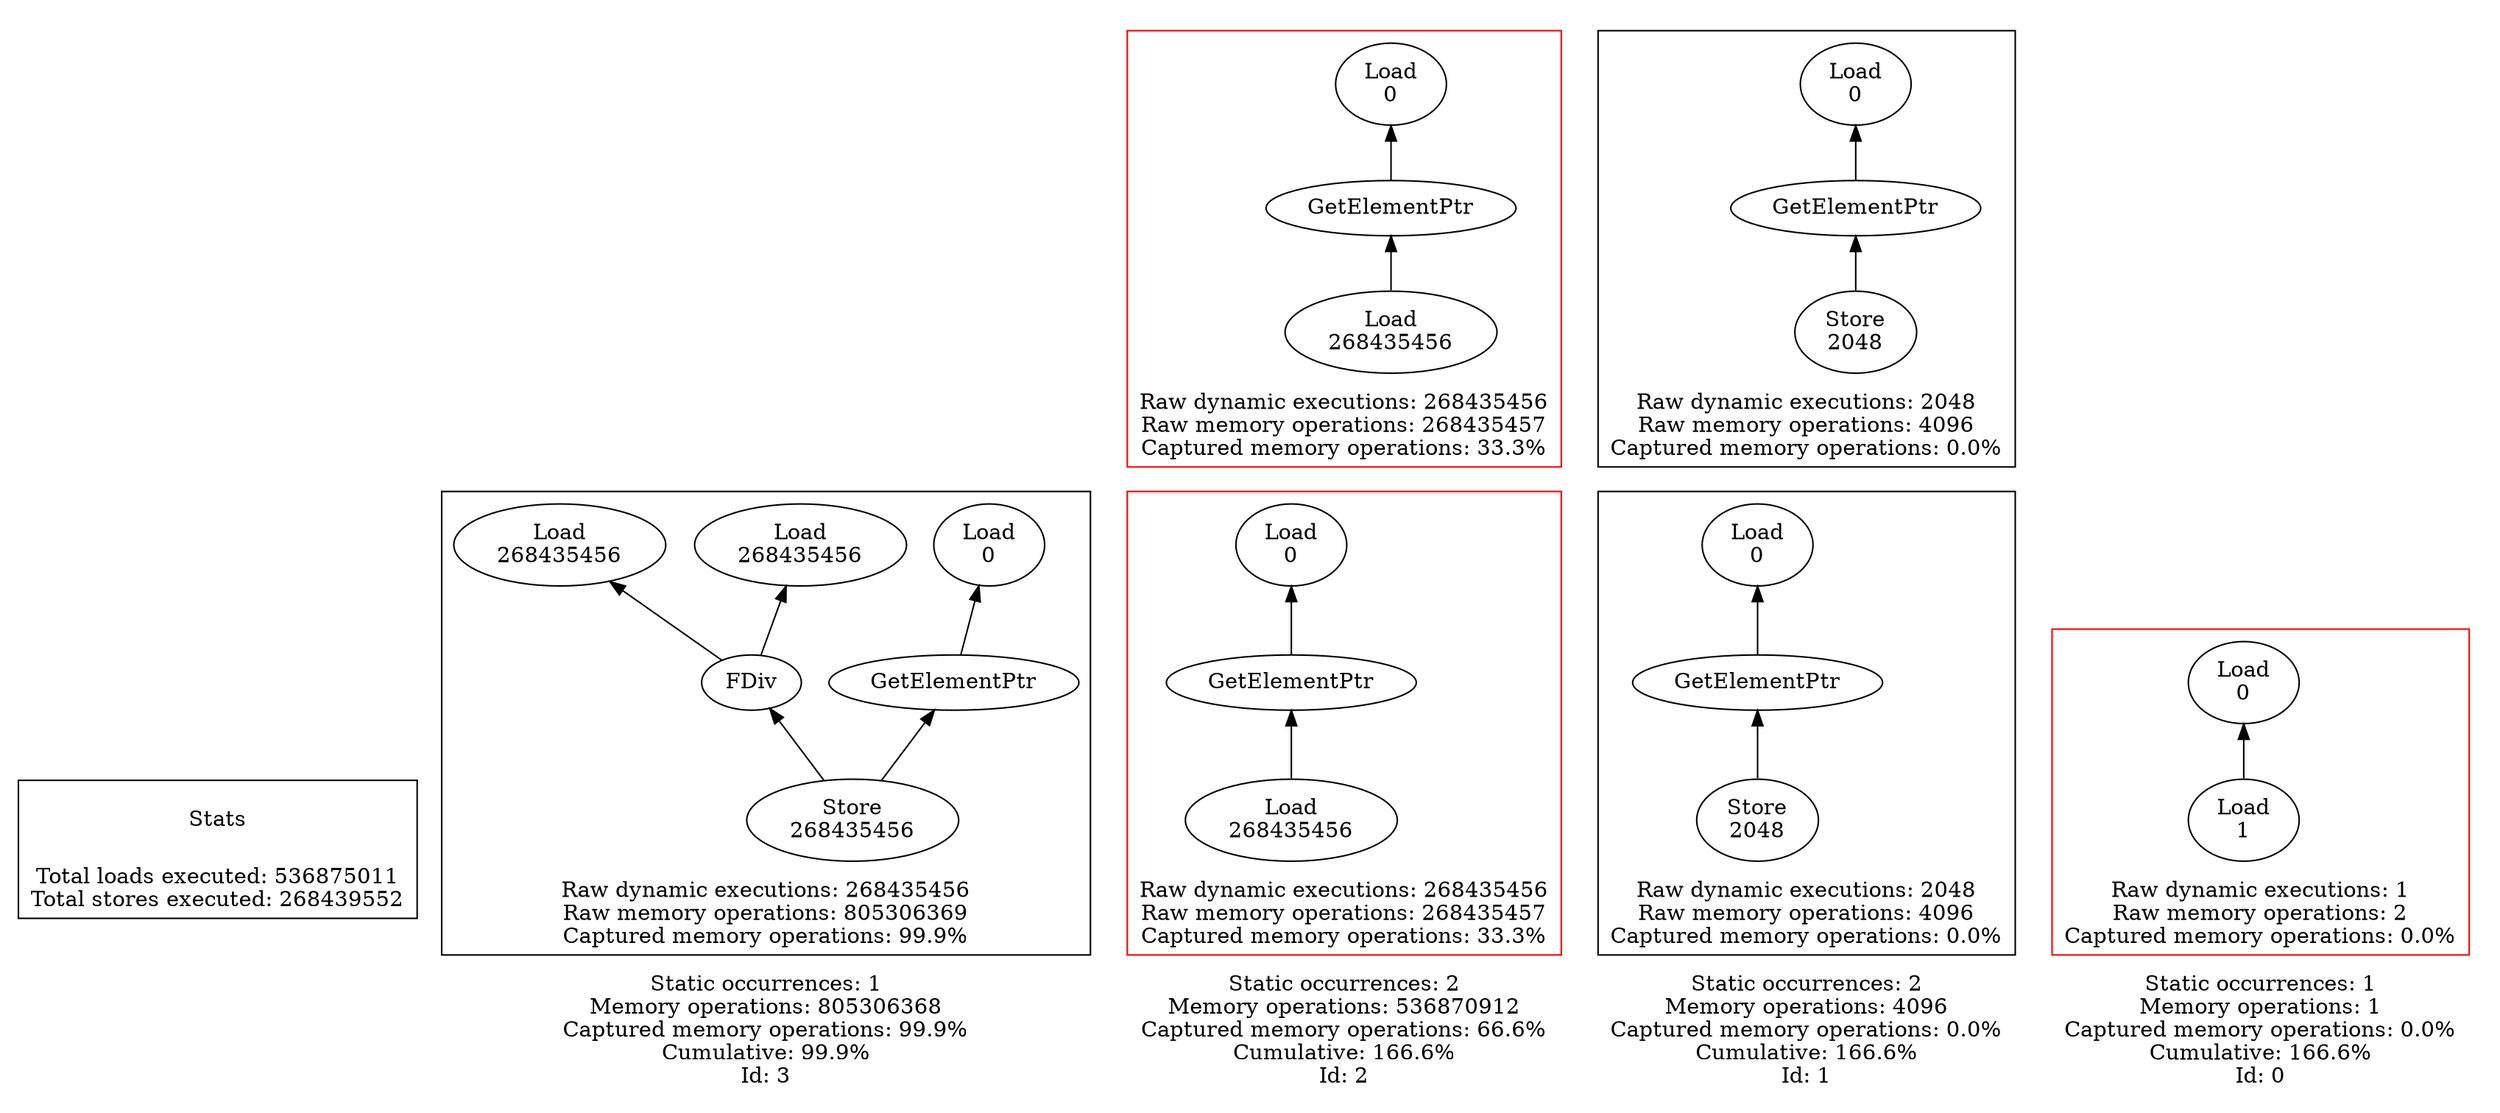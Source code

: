 strict digraph {
rankdir=BT
subgraph {
Stats [shape=plaintext]
cluster=true
label="Total loads executed: 536875011\nTotal stores executed: 268439552"
}
subgraph {
subgraph {
{
rank=max
"3_0" [shape=point style=invis]
}
"3_0_40" [label="FDiv"]
"3_0_37" [label="Load\n268435456"]
"3_0_40" -> "3_0_37"
{
rank=min
"3_0_41" [label="Store\n268435456"]
}
"3_0_41" -> "3_0_40"
"3_0_38" [label="GetElementPtr"]
"3_0_28" [label="Load\n0"]
"3_0_38" -> "3_0_28"
"3_0_41" -> "3_0_38"
"3_0_39" [label="Load\n268435456"]
"3_0_40" -> "3_0_39"
cluster=true
label="Raw dynamic executions: 268435456\nRaw memory operations: 805306369\nCaptured memory operations: 99.9%"
}
cluster=true
penwidth=0
label="Static occurrences: 1\nMemory operations: 805306368\nCaptured memory operations: 99.9%\nCumulative: 99.9%\nId: 3"
}
subgraph {
subgraph {
{
rank=max
"2_0" [shape=point style=invis]
}
{
rank=min
"2_0_37" [label="Load\n268435456"]
}
"2_0_36" [label="GetElementPtr"]
"2_0_37" -> "2_0_36"
"2_0_29" [label="Load\n0"]
"2_0_36" -> "2_0_29"
cluster=true
label="Raw dynamic executions: 268435456\nRaw memory operations: 268435457\nCaptured memory operations: 33.3%"
color=red
}
subgraph {
{
rank=max
"2_1" [shape=point style=invis]
}
"2_0" -> "2_1_39" [style=invis]
{
rank=min
"2_1_39" [label="Load\n268435456"]
}
"2_1_38" [label="GetElementPtr"]
"2_1_39" -> "2_1_38"
"2_1_28" [label="Load\n0"]
"2_1_38" -> "2_1_28"
cluster=true
label="Raw dynamic executions: 268435456\nRaw memory operations: 268435457\nCaptured memory operations: 33.3%"
color=red
}
cluster=true
penwidth=0
label="Static occurrences: 2\nMemory operations: 536870912\nCaptured memory operations: 66.6%\nCumulative: 166.6%\nId: 2"
}
subgraph {
subgraph {
{
rank=max
"1_0" [shape=point style=invis]
}
{
rank=min
"1_0_17" [label="Store\n2048"]
}
"1_0_16" [label="GetElementPtr"]
"1_0_17" -> "1_0_16"
"1_0_15" [label="Load\n0"]
"1_0_16" -> "1_0_15"
cluster=true
label="Raw dynamic executions: 2048\nRaw memory operations: 4096\nCaptured memory operations: 0.0%"
}
subgraph {
{
rank=max
"1_1" [shape=point style=invis]
}
"1_0" -> "1_1_24" [style=invis]
{
rank=min
"1_1_24" [label="Store\n2048"]
}
"1_1_23" [label="GetElementPtr"]
"1_1_24" -> "1_1_23"
"1_1_22" [label="Load\n0"]
"1_1_23" -> "1_1_22"
cluster=true
label="Raw dynamic executions: 2048\nRaw memory operations: 4096\nCaptured memory operations: 0.0%"
}
cluster=true
penwidth=0
label="Static occurrences: 2\nMemory operations: 4096\nCaptured memory operations: 0.0%\nCumulative: 166.6%\nId: 1"
}
subgraph {
subgraph {
{
rank=max
"0_0" [shape=point style=invis]
}
{
rank=min
"0_0_48" [label="Load\n1"]
}
"0_0_28" [label="Load\n0"]
"0_0_48" -> "0_0_28"
cluster=true
label="Raw dynamic executions: 1\nRaw memory operations: 2\nCaptured memory operations: 0.0%"
color=red
}
cluster=true
penwidth=0
label="Static occurrences: 1\nMemory operations: 1\nCaptured memory operations: 0.0%\nCumulative: 166.6%\nId: 0"
}
}
